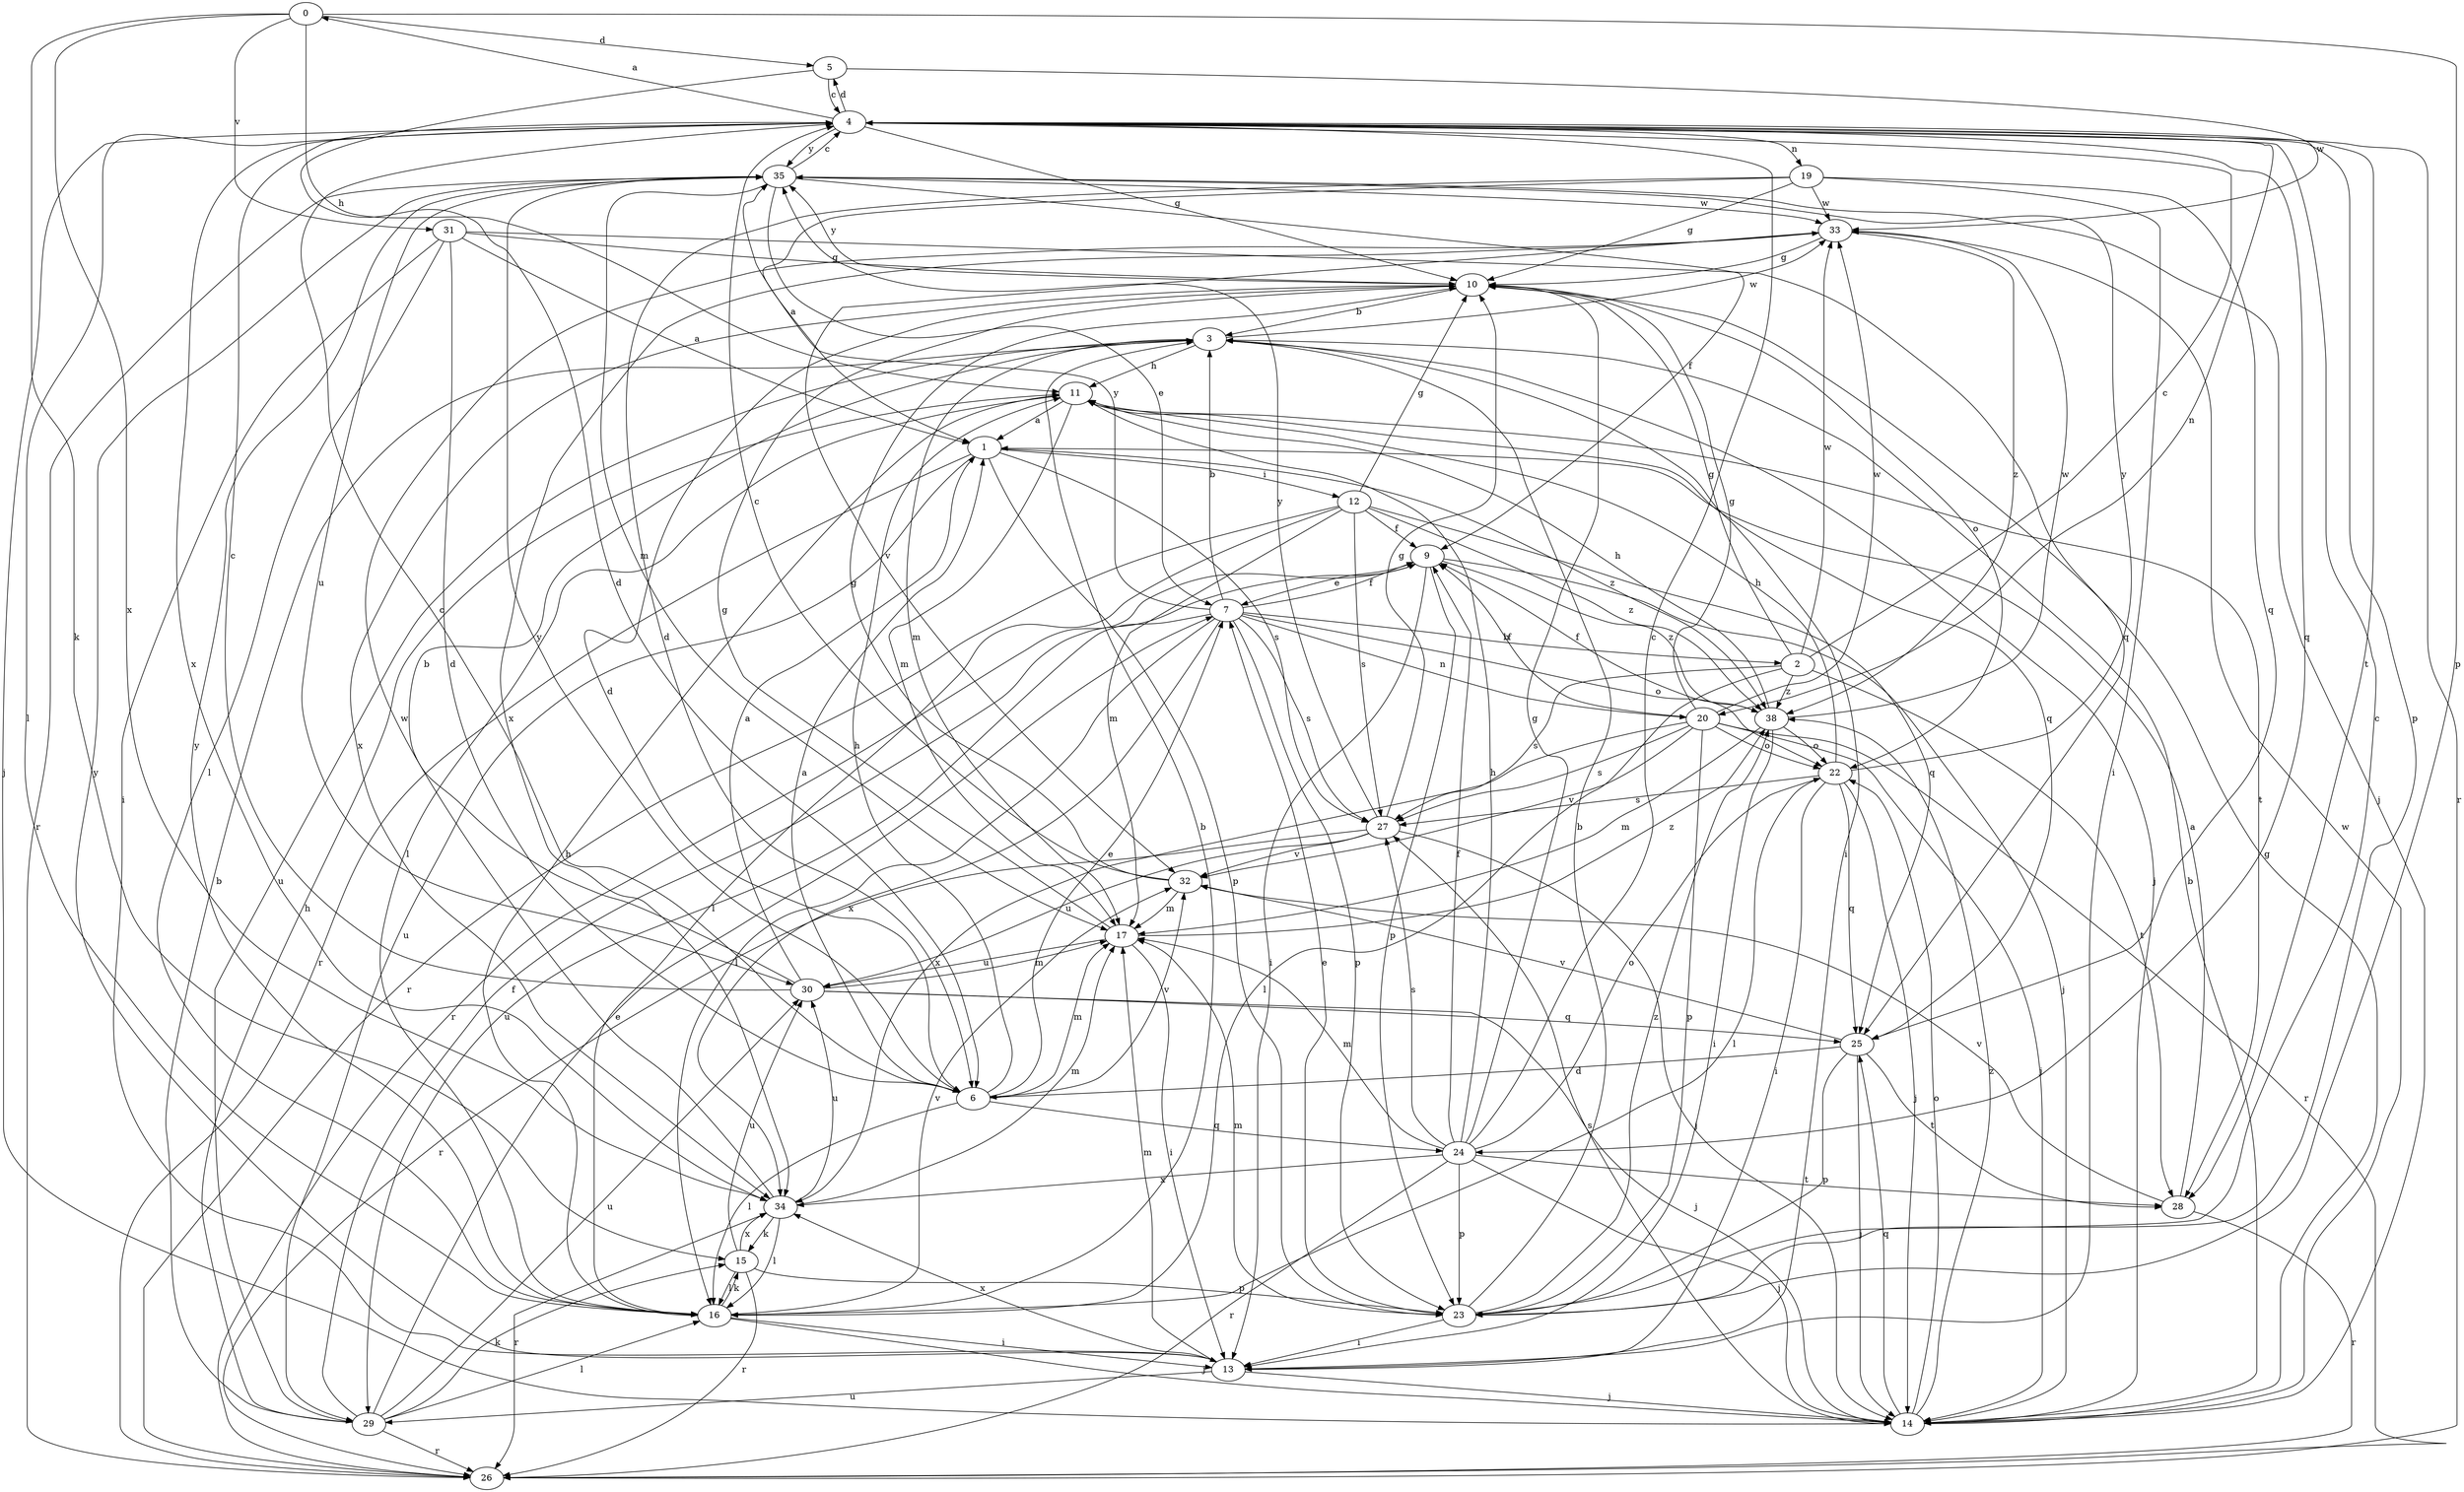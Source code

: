 strict digraph  {
0;
1;
2;
3;
4;
5;
6;
7;
9;
10;
11;
12;
13;
14;
15;
16;
17;
19;
20;
22;
23;
24;
25;
26;
27;
28;
29;
30;
31;
32;
33;
34;
35;
38;
0 -> 5  [label=d];
0 -> 11  [label=h];
0 -> 15  [label=k];
0 -> 23  [label=p];
0 -> 31  [label=v];
0 -> 34  [label=x];
1 -> 12  [label=i];
1 -> 23  [label=p];
1 -> 26  [label=r];
1 -> 27  [label=s];
1 -> 29  [label=u];
1 -> 38  [label=z];
2 -> 4  [label=c];
2 -> 10  [label=g];
2 -> 16  [label=l];
2 -> 27  [label=s];
2 -> 28  [label=t];
2 -> 33  [label=w];
2 -> 38  [label=z];
3 -> 11  [label=h];
3 -> 13  [label=i];
3 -> 14  [label=j];
3 -> 17  [label=m];
3 -> 29  [label=u];
3 -> 33  [label=w];
4 -> 0  [label=a];
4 -> 5  [label=d];
4 -> 10  [label=g];
4 -> 14  [label=j];
4 -> 16  [label=l];
4 -> 19  [label=n];
4 -> 20  [label=n];
4 -> 23  [label=p];
4 -> 24  [label=q];
4 -> 26  [label=r];
4 -> 28  [label=t];
4 -> 34  [label=x];
4 -> 35  [label=y];
5 -> 4  [label=c];
5 -> 6  [label=d];
5 -> 33  [label=w];
6 -> 1  [label=a];
6 -> 4  [label=c];
6 -> 7  [label=e];
6 -> 11  [label=h];
6 -> 16  [label=l];
6 -> 17  [label=m];
6 -> 24  [label=q];
6 -> 32  [label=v];
6 -> 35  [label=y];
7 -> 2  [label=b];
7 -> 3  [label=b];
7 -> 9  [label=f];
7 -> 16  [label=l];
7 -> 20  [label=n];
7 -> 22  [label=o];
7 -> 23  [label=p];
7 -> 27  [label=s];
7 -> 29  [label=u];
7 -> 34  [label=x];
7 -> 35  [label=y];
9 -> 7  [label=e];
9 -> 13  [label=i];
9 -> 14  [label=j];
9 -> 23  [label=p];
9 -> 26  [label=r];
9 -> 38  [label=z];
10 -> 3  [label=b];
10 -> 6  [label=d];
10 -> 22  [label=o];
10 -> 34  [label=x];
10 -> 35  [label=y];
11 -> 1  [label=a];
11 -> 16  [label=l];
11 -> 17  [label=m];
11 -> 25  [label=q];
11 -> 28  [label=t];
12 -> 9  [label=f];
12 -> 10  [label=g];
12 -> 16  [label=l];
12 -> 17  [label=m];
12 -> 25  [label=q];
12 -> 26  [label=r];
12 -> 27  [label=s];
12 -> 38  [label=z];
13 -> 14  [label=j];
13 -> 17  [label=m];
13 -> 29  [label=u];
13 -> 34  [label=x];
13 -> 35  [label=y];
14 -> 3  [label=b];
14 -> 10  [label=g];
14 -> 22  [label=o];
14 -> 25  [label=q];
14 -> 27  [label=s];
14 -> 33  [label=w];
14 -> 38  [label=z];
15 -> 16  [label=l];
15 -> 23  [label=p];
15 -> 26  [label=r];
15 -> 30  [label=u];
15 -> 34  [label=x];
16 -> 3  [label=b];
16 -> 11  [label=h];
16 -> 13  [label=i];
16 -> 14  [label=j];
16 -> 15  [label=k];
16 -> 32  [label=v];
16 -> 35  [label=y];
17 -> 10  [label=g];
17 -> 13  [label=i];
17 -> 30  [label=u];
17 -> 38  [label=z];
19 -> 1  [label=a];
19 -> 6  [label=d];
19 -> 10  [label=g];
19 -> 13  [label=i];
19 -> 25  [label=q];
19 -> 33  [label=w];
20 -> 9  [label=f];
20 -> 10  [label=g];
20 -> 14  [label=j];
20 -> 22  [label=o];
20 -> 23  [label=p];
20 -> 26  [label=r];
20 -> 27  [label=s];
20 -> 32  [label=v];
20 -> 33  [label=w];
20 -> 34  [label=x];
22 -> 11  [label=h];
22 -> 13  [label=i];
22 -> 14  [label=j];
22 -> 16  [label=l];
22 -> 25  [label=q];
22 -> 27  [label=s];
22 -> 35  [label=y];
23 -> 3  [label=b];
23 -> 4  [label=c];
23 -> 7  [label=e];
23 -> 13  [label=i];
23 -> 17  [label=m];
23 -> 38  [label=z];
24 -> 4  [label=c];
24 -> 9  [label=f];
24 -> 10  [label=g];
24 -> 11  [label=h];
24 -> 14  [label=j];
24 -> 17  [label=m];
24 -> 22  [label=o];
24 -> 23  [label=p];
24 -> 26  [label=r];
24 -> 27  [label=s];
24 -> 28  [label=t];
24 -> 34  [label=x];
25 -> 6  [label=d];
25 -> 14  [label=j];
25 -> 23  [label=p];
25 -> 28  [label=t];
25 -> 32  [label=v];
27 -> 10  [label=g];
27 -> 14  [label=j];
27 -> 26  [label=r];
27 -> 30  [label=u];
27 -> 32  [label=v];
27 -> 35  [label=y];
28 -> 1  [label=a];
28 -> 26  [label=r];
28 -> 32  [label=v];
29 -> 3  [label=b];
29 -> 7  [label=e];
29 -> 9  [label=f];
29 -> 11  [label=h];
29 -> 15  [label=k];
29 -> 16  [label=l];
29 -> 26  [label=r];
29 -> 30  [label=u];
30 -> 1  [label=a];
30 -> 3  [label=b];
30 -> 4  [label=c];
30 -> 14  [label=j];
30 -> 17  [label=m];
30 -> 25  [label=q];
31 -> 1  [label=a];
31 -> 6  [label=d];
31 -> 10  [label=g];
31 -> 13  [label=i];
31 -> 16  [label=l];
31 -> 25  [label=q];
32 -> 4  [label=c];
32 -> 10  [label=g];
32 -> 17  [label=m];
33 -> 10  [label=g];
33 -> 32  [label=v];
33 -> 34  [label=x];
33 -> 38  [label=z];
34 -> 15  [label=k];
34 -> 16  [label=l];
34 -> 17  [label=m];
34 -> 26  [label=r];
34 -> 30  [label=u];
34 -> 33  [label=w];
35 -> 4  [label=c];
35 -> 7  [label=e];
35 -> 9  [label=f];
35 -> 14  [label=j];
35 -> 17  [label=m];
35 -> 26  [label=r];
35 -> 30  [label=u];
35 -> 33  [label=w];
38 -> 9  [label=f];
38 -> 11  [label=h];
38 -> 13  [label=i];
38 -> 17  [label=m];
38 -> 22  [label=o];
38 -> 33  [label=w];
}
